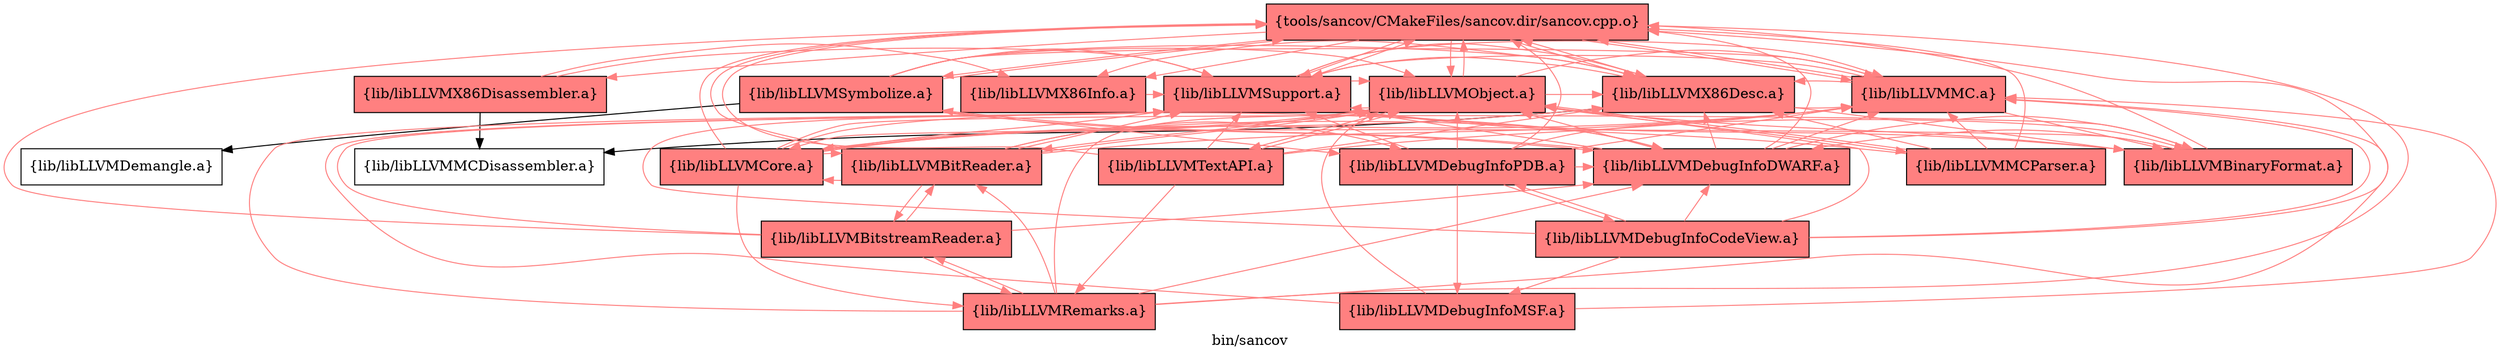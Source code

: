 digraph "bin/sancov" {
	label="bin/sancov";
	{ rank=same; Node0x559990d546e8;  }
	{ rank=same; Node0x559990d5fbd8; Node0x559990d5f688; Node0x559990d5f138; Node0x559990d5e148; Node0x559990d5d608; Node0x559990d5d108; Node0x559990d5cc08;  }
	{ rank=same; Node0x559990d5db08; Node0x559990d60268; Node0x559990d5dd88; Node0x559990d5c8e8; Node0x559990d5ebe8; Node0x559990d5fd68; Node0x559990d5eb48; Node0x559990d5e698; Node0x559990d5f868;  }

	Node0x559990d546e8 [shape=record,shape=box,style=filled,fillcolor="1.000000 0.5 1",group=1,label="{tools/sancov/CMakeFiles/sancov.dir/sancov.cpp.o}"];
	Node0x559990d546e8 -> Node0x559990d5fbd8[color="1.000000 0.5 1"];
	Node0x559990d546e8 -> Node0x559990d5f688[color="1.000000 0.5 1"];
	Node0x559990d546e8 -> Node0x559990d5f138[color="1.000000 0.5 1"];
	Node0x559990d546e8 -> Node0x559990d5e148[color="1.000000 0.5 1"];
	Node0x559990d546e8 -> Node0x559990d5d608[color="1.000000 0.5 1"];
	Node0x559990d546e8 -> Node0x559990d5d108[color="1.000000 0.5 1"];
	Node0x559990d546e8 -> Node0x559990d5cc08[color="1.000000 0.5 1"];
	Node0x559990d5fbd8 [shape=record,shape=box,style=filled,fillcolor="1.000000 0.5 1",group=1,label="{lib/libLLVMX86Desc.a}"];
	Node0x559990d5fbd8 -> Node0x559990d546e8[color="1.000000 0.5 1"];
	Node0x559990d5fbd8 -> Node0x559990d5f138[color="1.000000 0.5 1"];
	Node0x559990d5fbd8 -> Node0x559990d5e148[color="1.000000 0.5 1"];
	Node0x559990d5fbd8 -> Node0x559990d5db08;
	Node0x559990d5fbd8 -> Node0x559990d5d108[color="1.000000 0.5 1"];
	Node0x559990d5fbd8 -> Node0x559990d60268[color="1.000000 0.5 1"];
	Node0x559990d5f688 [shape=record,shape=box,style=filled,fillcolor="1.000000 0.5 1",group=1,label="{lib/libLLVMX86Disassembler.a}"];
	Node0x559990d5f688 -> Node0x559990d5f138[color="1.000000 0.5 1"];
	Node0x559990d5f688 -> Node0x559990d5db08;
	Node0x559990d5f688 -> Node0x559990d5d108[color="1.000000 0.5 1"];
	Node0x559990d5f138 [shape=record,shape=box,style=filled,fillcolor="1.000000 0.5 1",group=1,label="{lib/libLLVMX86Info.a}"];
	Node0x559990d5f138 -> Node0x559990d5d108[color="1.000000 0.5 1"];
	Node0x559990d5e148 [shape=record,shape=box,style=filled,fillcolor="1.000000 0.5 1",group=1,label="{lib/libLLVMMC.a}"];
	Node0x559990d5e148 -> Node0x559990d5fbd8[color="1.000000 0.5 1"];
	Node0x559990d5e148 -> Node0x559990d5d108[color="1.000000 0.5 1"];
	Node0x559990d5e148 -> Node0x559990d546e8[color="1.000000 0.5 1"];
	Node0x559990d5e148 -> Node0x559990d60268[color="1.000000 0.5 1"];
	Node0x559990d5d608 [shape=record,shape=box,style=filled,fillcolor="1.000000 0.5 1",group=1,label="{lib/libLLVMObject.a}"];
	Node0x559990d5d608 -> Node0x559990d546e8[color="1.000000 0.5 1"];
	Node0x559990d5d608 -> Node0x559990d5e148[color="1.000000 0.5 1"];
	Node0x559990d5d608 -> Node0x559990d5d108[color="1.000000 0.5 1"];
	Node0x559990d5d608 -> Node0x559990d60268[color="1.000000 0.5 1"];
	Node0x559990d5d608 -> Node0x559990d5fbd8[color="1.000000 0.5 1"];
	Node0x559990d5d608 -> Node0x559990d5dd88[color="1.000000 0.5 1"];
	Node0x559990d5d608 -> Node0x559990d5c8e8[color="1.000000 0.5 1"];
	Node0x559990d5d608 -> Node0x559990d5ebe8[color="1.000000 0.5 1"];
	Node0x559990d5d608 -> Node0x559990d5fd68[color="1.000000 0.5 1"];
	Node0x559990d5d108 [shape=record,shape=box,style=filled,fillcolor="1.000000 0.5 1",group=1,label="{lib/libLLVMSupport.a}"];
	Node0x559990d5d108 -> Node0x559990d5e148[color="1.000000 0.5 1"];
	Node0x559990d5d108 -> Node0x559990d5d608[color="1.000000 0.5 1"];
	Node0x559990d5d108 -> Node0x559990d546e8[color="1.000000 0.5 1"];
	Node0x559990d5d108 -> Node0x559990d5fbd8[color="1.000000 0.5 1"];
	Node0x559990d5cc08 [shape=record,shape=box,style=filled,fillcolor="1.000000 0.5 1",group=1,label="{lib/libLLVMSymbolize.a}"];
	Node0x559990d5cc08 -> Node0x559990d546e8[color="1.000000 0.5 1"];
	Node0x559990d5cc08 -> Node0x559990d5fbd8[color="1.000000 0.5 1"];
	Node0x559990d5cc08 -> Node0x559990d5e148[color="1.000000 0.5 1"];
	Node0x559990d5cc08 -> Node0x559990d5d608[color="1.000000 0.5 1"];
	Node0x559990d5cc08 -> Node0x559990d5d108[color="1.000000 0.5 1"];
	Node0x559990d5cc08 -> Node0x559990d5eb48[color="1.000000 0.5 1"];
	Node0x559990d5cc08 -> Node0x559990d5e698[color="1.000000 0.5 1"];
	Node0x559990d5cc08 -> Node0x559990d5f868;
	Node0x559990d5db08 [shape=record,shape=box,group=0,label="{lib/libLLVMMCDisassembler.a}"];
	Node0x559990d60268 [shape=record,shape=box,style=filled,fillcolor="1.000000 0.5 1",group=1,label="{lib/libLLVMBinaryFormat.a}"];
	Node0x559990d60268 -> Node0x559990d5c8e8[color="1.000000 0.5 1"];
	Node0x559990d60268 -> Node0x559990d5d108[color="1.000000 0.5 1"];
	Node0x559990d60268 -> Node0x559990d5eb48[color="1.000000 0.5 1"];
	Node0x559990d60268 -> Node0x559990d546e8[color="1.000000 0.5 1"];
	Node0x559990d5dd88 [shape=record,shape=box,style=filled,fillcolor="1.000000 0.5 1",group=1,label="{lib/libLLVMBitReader.a}"];
	Node0x559990d5dd88 -> Node0x559990d546e8[color="1.000000 0.5 1"];
	Node0x559990d5dd88 -> Node0x559990d5e148[color="1.000000 0.5 1"];
	Node0x559990d5dd88 -> Node0x559990d5d608[color="1.000000 0.5 1"];
	Node0x559990d5dd88 -> Node0x559990d5d108[color="1.000000 0.5 1"];
	Node0x559990d5dd88 -> Node0x559990d5eb48[color="1.000000 0.5 1"];
	Node0x559990d5dd88 -> Node0x559990d5c8e8[color="1.000000 0.5 1"];
	Node0x559990d5dd88 -> Node0x559990d5e6e8[color="1.000000 0.5 1"];
	Node0x559990d5dd88 -> Node0x559990d5e698[color="1.000000 0.5 1"];
	Node0x559990d5c8e8 [shape=record,shape=box,style=filled,fillcolor="1.000000 0.5 1",group=1,label="{lib/libLLVMCore.a}"];
	Node0x559990d5c8e8 -> Node0x559990d546e8[color="1.000000 0.5 1"];
	Node0x559990d5c8e8 -> Node0x559990d5fbd8[color="1.000000 0.5 1"];
	Node0x559990d5c8e8 -> Node0x559990d5d108[color="1.000000 0.5 1"];
	Node0x559990d5c8e8 -> Node0x559990d5dd88[color="1.000000 0.5 1"];
	Node0x559990d5c8e8 -> Node0x559990d5e148[color="1.000000 0.5 1"];
	Node0x559990d5c8e8 -> Node0x559990d60268[color="1.000000 0.5 1"];
	Node0x559990d5c8e8 -> Node0x559990d5d608[color="1.000000 0.5 1"];
	Node0x559990d5c8e8 -> Node0x559990d5cde8[color="1.000000 0.5 1"];
	Node0x559990d5c8e8 -> Node0x559990d5eb48[color="1.000000 0.5 1"];
	Node0x559990d5ebe8 [shape=record,shape=box,style=filled,fillcolor="1.000000 0.5 1",group=1,label="{lib/libLLVMMCParser.a}"];
	Node0x559990d5ebe8 -> Node0x559990d546e8[color="1.000000 0.5 1"];
	Node0x559990d5ebe8 -> Node0x559990d5fbd8[color="1.000000 0.5 1"];
	Node0x559990d5ebe8 -> Node0x559990d5e148[color="1.000000 0.5 1"];
	Node0x559990d5ebe8 -> Node0x559990d5d608[color="1.000000 0.5 1"];
	Node0x559990d5ebe8 -> Node0x559990d5d108[color="1.000000 0.5 1"];
	Node0x559990d5fd68 [shape=record,shape=box,style=filled,fillcolor="1.000000 0.5 1",group=1,label="{lib/libLLVMTextAPI.a}"];
	Node0x559990d5fd68 -> Node0x559990d5d108[color="1.000000 0.5 1"];
	Node0x559990d5fd68 -> Node0x559990d546e8[color="1.000000 0.5 1"];
	Node0x559990d5fd68 -> Node0x559990d5e148[color="1.000000 0.5 1"];
	Node0x559990d5fd68 -> Node0x559990d5d608[color="1.000000 0.5 1"];
	Node0x559990d5fd68 -> Node0x559990d5cde8[color="1.000000 0.5 1"];
	Node0x559990d5fd68 -> Node0x559990d5fbd8[color="1.000000 0.5 1"];
	Node0x559990d5eb48 [shape=record,shape=box,style=filled,fillcolor="1.000000 0.5 1",group=1,label="{lib/libLLVMDebugInfoDWARF.a}"];
	Node0x559990d5eb48 -> Node0x559990d546e8[color="1.000000 0.5 1"];
	Node0x559990d5eb48 -> Node0x559990d5fbd8[color="1.000000 0.5 1"];
	Node0x559990d5eb48 -> Node0x559990d5e148[color="1.000000 0.5 1"];
	Node0x559990d5eb48 -> Node0x559990d5d608[color="1.000000 0.5 1"];
	Node0x559990d5eb48 -> Node0x559990d5d108[color="1.000000 0.5 1"];
	Node0x559990d5eb48 -> Node0x559990d5cc08[color="1.000000 0.5 1"];
	Node0x559990d5eb48 -> Node0x559990d60268[color="1.000000 0.5 1"];
	Node0x559990d5e698 [shape=record,shape=box,style=filled,fillcolor="1.000000 0.5 1",group=1,label="{lib/libLLVMDebugInfoPDB.a}"];
	Node0x559990d5e698 -> Node0x559990d5d608[color="1.000000 0.5 1"];
	Node0x559990d5e698 -> Node0x559990d5d108[color="1.000000 0.5 1"];
	Node0x559990d5e698 -> Node0x559990d546e8[color="1.000000 0.5 1"];
	Node0x559990d5e698 -> Node0x559990d5e148[color="1.000000 0.5 1"];
	Node0x559990d5e698 -> Node0x559990d60268[color="1.000000 0.5 1"];
	Node0x559990d5e698 -> Node0x559990d5e1e8[color="1.000000 0.5 1"];
	Node0x559990d5e698 -> Node0x559990d5d248[color="1.000000 0.5 1"];
	Node0x559990d5e698 -> Node0x559990d5eb48[color="1.000000 0.5 1"];
	Node0x559990d5f868 [shape=record,shape=box,group=0,label="{lib/libLLVMDemangle.a}"];
	Node0x559990d5e1e8 [shape=record,shape=box,style=filled,fillcolor="1.000000 0.5 1",group=1,label="{lib/libLLVMDebugInfoCodeView.a}"];
	Node0x559990d5e1e8 -> Node0x559990d5d108[color="1.000000 0.5 1"];
	Node0x559990d5e1e8 -> Node0x559990d5e148[color="1.000000 0.5 1"];
	Node0x559990d5e1e8 -> Node0x559990d5d608[color="1.000000 0.5 1"];
	Node0x559990d5e1e8 -> Node0x559990d5e698[color="1.000000 0.5 1"];
	Node0x559990d5e1e8 -> Node0x559990d5d248[color="1.000000 0.5 1"];
	Node0x559990d5e1e8 -> Node0x559990d546e8[color="1.000000 0.5 1"];
	Node0x559990d5e1e8 -> Node0x559990d5eb48[color="1.000000 0.5 1"];
	Node0x559990d5d248 [shape=record,shape=box,style=filled,fillcolor="1.000000 0.5 1",group=1,label="{lib/libLLVMDebugInfoMSF.a}"];
	Node0x559990d5d248 -> Node0x559990d5e148[color="1.000000 0.5 1"];
	Node0x559990d5d248 -> Node0x559990d5d608[color="1.000000 0.5 1"];
	Node0x559990d5d248 -> Node0x559990d5d108[color="1.000000 0.5 1"];
	Node0x559990d5e6e8 [shape=record,shape=box,style=filled,fillcolor="1.000000 0.5 1",group=1,label="{lib/libLLVMBitstreamReader.a}"];
	Node0x559990d5e6e8 -> Node0x559990d546e8[color="1.000000 0.5 1"];
	Node0x559990d5e6e8 -> Node0x559990d5d108[color="1.000000 0.5 1"];
	Node0x559990d5e6e8 -> Node0x559990d5eb48[color="1.000000 0.5 1"];
	Node0x559990d5e6e8 -> Node0x559990d5dd88[color="1.000000 0.5 1"];
	Node0x559990d5e6e8 -> Node0x559990d5cde8[color="1.000000 0.5 1"];
	Node0x559990d5cde8 [shape=record,shape=box,style=filled,fillcolor="1.000000 0.5 1",group=1,label="{lib/libLLVMRemarks.a}"];
	Node0x559990d5cde8 -> Node0x559990d5d108[color="1.000000 0.5 1"];
	Node0x559990d5cde8 -> Node0x559990d5eb48[color="1.000000 0.5 1"];
	Node0x559990d5cde8 -> Node0x559990d5dd88[color="1.000000 0.5 1"];
	Node0x559990d5cde8 -> Node0x559990d5e148[color="1.000000 0.5 1"];
	Node0x559990d5cde8 -> Node0x559990d546e8[color="1.000000 0.5 1"];
	Node0x559990d5cde8 -> Node0x559990d5d608[color="1.000000 0.5 1"];
	Node0x559990d5cde8 -> Node0x559990d5e6e8[color="1.000000 0.5 1"];
}
